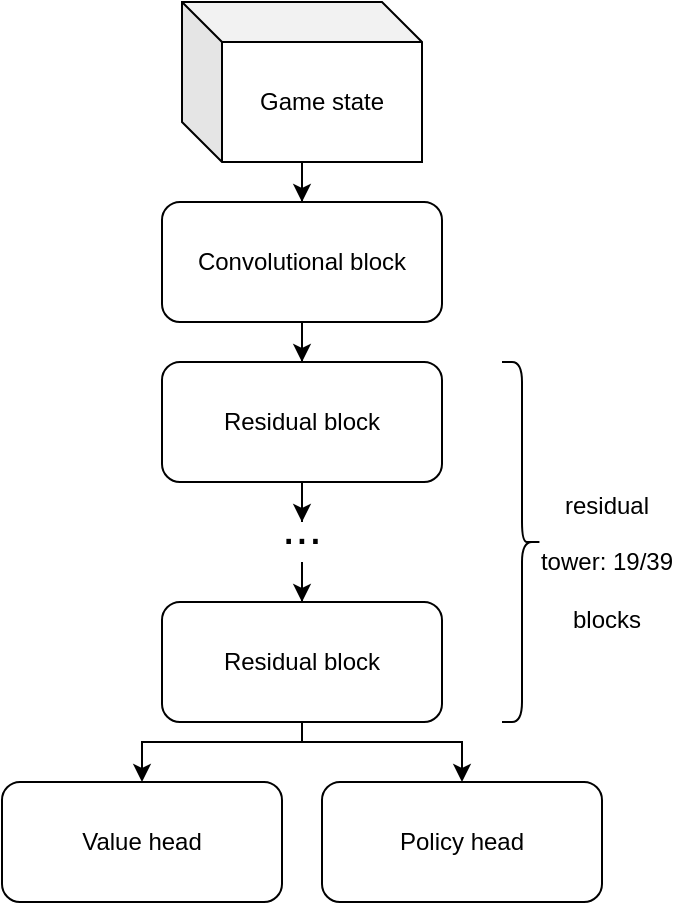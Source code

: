 <mxfile version="13.7.3" type="device" pages="4"><diagram id="RsJqok6jJUy2dufeAXw4" name="network"><mxGraphModel dx="1421" dy="837" grid="1" gridSize="10" guides="1" tooltips="1" connect="1" arrows="1" fold="1" page="1" pageScale="1" pageWidth="850" pageHeight="1100" math="0" shadow="0"><root><mxCell id="JxgKX8vCB8N-vjBcV6Go-0"/><mxCell id="JxgKX8vCB8N-vjBcV6Go-1" parent="JxgKX8vCB8N-vjBcV6Go-0"/><mxCell id="MI-Ia_j5H7X2fQmR-a57-1" style="edgeStyle=orthogonalEdgeStyle;rounded=0;orthogonalLoop=1;jettySize=auto;html=1;entryX=0.5;entryY=0;entryDx=0;entryDy=0;" parent="JxgKX8vCB8N-vjBcV6Go-1" source="MI-Ia_j5H7X2fQmR-a57-2" target="MI-Ia_j5H7X2fQmR-a57-7" edge="1"><mxGeometry relative="1" as="geometry"/></mxCell><mxCell id="MI-Ia_j5H7X2fQmR-a57-2" value="Convolutional block" style="rounded=1;whiteSpace=wrap;html=1;" parent="JxgKX8vCB8N-vjBcV6Go-1" vertex="1"><mxGeometry x="180" y="180" width="140" height="60" as="geometry"/></mxCell><mxCell id="MI-Ia_j5H7X2fQmR-a57-3" style="edgeStyle=orthogonalEdgeStyle;rounded=0;orthogonalLoop=1;jettySize=auto;html=1;entryX=0.5;entryY=0;entryDx=0;entryDy=0;" parent="JxgKX8vCB8N-vjBcV6Go-1" source="MI-Ia_j5H7X2fQmR-a57-5" target="MI-Ia_j5H7X2fQmR-a57-2" edge="1"><mxGeometry relative="1" as="geometry"/></mxCell><mxCell id="MI-Ia_j5H7X2fQmR-a57-5" value="Game state" style="shape=cube;whiteSpace=wrap;html=1;boundedLbl=1;backgroundOutline=1;darkOpacity=0.05;darkOpacity2=0.1;" parent="JxgKX8vCB8N-vjBcV6Go-1" vertex="1"><mxGeometry x="190" y="80" width="120" height="80" as="geometry"/></mxCell><mxCell id="MI-Ia_j5H7X2fQmR-a57-6" style="edgeStyle=orthogonalEdgeStyle;rounded=0;orthogonalLoop=1;jettySize=auto;html=1;entryX=0.5;entryY=0;entryDx=0;entryDy=0;" parent="JxgKX8vCB8N-vjBcV6Go-1" source="MI-Ia_j5H7X2fQmR-a57-7" target="MI-Ia_j5H7X2fQmR-a57-21" edge="1"><mxGeometry relative="1" as="geometry"><mxPoint x="250" y="390" as="targetPoint"/></mxGeometry></mxCell><mxCell id="MI-Ia_j5H7X2fQmR-a57-7" value="Residual block" style="rounded=1;whiteSpace=wrap;html=1;" parent="JxgKX8vCB8N-vjBcV6Go-1" vertex="1"><mxGeometry x="180" y="260" width="140" height="60" as="geometry"/></mxCell><mxCell id="MI-Ia_j5H7X2fQmR-a57-20" style="edgeStyle=orthogonalEdgeStyle;rounded=0;orthogonalLoop=1;jettySize=auto;html=1;entryX=0.5;entryY=0;entryDx=0;entryDy=0;" parent="JxgKX8vCB8N-vjBcV6Go-1" source="MI-Ia_j5H7X2fQmR-a57-9" target="MI-Ia_j5H7X2fQmR-a57-13" edge="1"><mxGeometry relative="1" as="geometry"><Array as="points"><mxPoint x="250" y="450"/><mxPoint x="330" y="450"/></Array></mxGeometry></mxCell><mxCell id="DOGvoo3Yn9t2dqJNp3b0-0" style="edgeStyle=orthogonalEdgeStyle;rounded=0;orthogonalLoop=1;jettySize=auto;html=1;entryX=0.5;entryY=0;entryDx=0;entryDy=0;" edge="1" parent="JxgKX8vCB8N-vjBcV6Go-1" source="MI-Ia_j5H7X2fQmR-a57-9" target="MI-Ia_j5H7X2fQmR-a57-11"><mxGeometry relative="1" as="geometry"><Array as="points"><mxPoint x="250" y="450"/><mxPoint x="170" y="450"/></Array></mxGeometry></mxCell><mxCell id="MI-Ia_j5H7X2fQmR-a57-9" value="Residual block" style="rounded=1;whiteSpace=wrap;html=1;" parent="JxgKX8vCB8N-vjBcV6Go-1" vertex="1"><mxGeometry x="180" y="380" width="140" height="60" as="geometry"/></mxCell><mxCell id="MI-Ia_j5H7X2fQmR-a57-11" value="Value head" style="rounded=1;whiteSpace=wrap;html=1;" parent="JxgKX8vCB8N-vjBcV6Go-1" vertex="1"><mxGeometry x="100" y="470" width="140" height="60" as="geometry"/></mxCell><mxCell id="MI-Ia_j5H7X2fQmR-a57-13" value="Policy head" style="rounded=1;whiteSpace=wrap;html=1;" parent="JxgKX8vCB8N-vjBcV6Go-1" vertex="1"><mxGeometry x="260" y="470" width="140" height="60" as="geometry"/></mxCell><mxCell id="MI-Ia_j5H7X2fQmR-a57-23" style="edgeStyle=orthogonalEdgeStyle;rounded=0;orthogonalLoop=1;jettySize=auto;html=1;entryX=0.5;entryY=0;entryDx=0;entryDy=0;" parent="JxgKX8vCB8N-vjBcV6Go-1" source="MI-Ia_j5H7X2fQmR-a57-21" target="MI-Ia_j5H7X2fQmR-a57-9" edge="1"><mxGeometry relative="1" as="geometry"/></mxCell><mxCell id="MI-Ia_j5H7X2fQmR-a57-21" value="..." style="text;html=1;strokeColor=none;fillColor=none;align=center;verticalAlign=bottom;whiteSpace=wrap;rounded=0;fontSize=24;" parent="JxgKX8vCB8N-vjBcV6Go-1" vertex="1"><mxGeometry x="230" y="340" width="40" height="20" as="geometry"/></mxCell><mxCell id="MI-Ia_j5H7X2fQmR-a57-24" value="" style="shape=curlyBracket;whiteSpace=wrap;html=1;rounded=1;fontSize=24;direction=west;" parent="JxgKX8vCB8N-vjBcV6Go-1" vertex="1"><mxGeometry x="350" y="260" width="20" height="180" as="geometry"/></mxCell><mxCell id="MI-Ia_j5H7X2fQmR-a57-25" value="&lt;font style=&quot;font-size: 12px&quot;&gt;residual tower: 19/39&lt;br&gt;blocks&lt;/font&gt;" style="text;html=1;strokeColor=none;fillColor=none;align=center;verticalAlign=bottom;whiteSpace=wrap;rounded=0;fontSize=24;spacing=0;" parent="JxgKX8vCB8N-vjBcV6Go-1" vertex="1"><mxGeometry x="370" y="370" width="65" height="30" as="geometry"/></mxCell></root></mxGraphModel></diagram><diagram id="9pwHbQU-sc47L5RpQi05" name="residual-block"><mxGraphModel dx="1717" dy="1012" grid="1" gridSize="10" guides="1" tooltips="1" connect="1" arrows="1" fold="1" page="1" pageScale="1" pageWidth="850" pageHeight="1100" math="0" shadow="0"><root><mxCell id="0"/><mxCell id="1" parent="0"/><mxCell id="vdTDVoKo3amZXjpeeaOo-16" style="edgeStyle=orthogonalEdgeStyle;rounded=0;orthogonalLoop=1;jettySize=auto;html=1;entryX=1;entryY=0.5;entryDx=0;entryDy=0;" parent="1" source="vdTDVoKo3amZXjpeeaOo-2" target="vdTDVoKo3amZXjpeeaOo-14" edge="1"><mxGeometry relative="1" as="geometry"><Array as="points"><mxPoint x="350" y="150"/><mxPoint x="350" y="560"/></Array></mxGeometry></mxCell><mxCell id="bFnNVhesx5X6vFU3ZQjI-2" style="edgeStyle=orthogonalEdgeStyle;rounded=0;orthogonalLoop=1;jettySize=auto;html=1;entryX=0.5;entryY=0;entryDx=0;entryDy=0;" edge="1" parent="1" source="vdTDVoKo3amZXjpeeaOo-2" target="vdTDVoKo3amZXjpeeaOo-4"><mxGeometry relative="1" as="geometry"/></mxCell><mxCell id="vdTDVoKo3amZXjpeeaOo-2" value="Input" style="shape=cube;whiteSpace=wrap;html=1;boundedLbl=1;backgroundOutline=1;darkOpacity=0.05;darkOpacity2=0.1;" parent="1" vertex="1"><mxGeometry x="190" y="110" width="120" height="80" as="geometry"/></mxCell><mxCell id="vdTDVoKo3amZXjpeeaOo-7" style="edgeStyle=orthogonalEdgeStyle;rounded=0;orthogonalLoop=1;jettySize=auto;html=1;entryX=0.5;entryY=0;entryDx=0;entryDy=0;" parent="1" source="vdTDVoKo3amZXjpeeaOo-4" target="vdTDVoKo3amZXjpeeaOo-6" edge="1"><mxGeometry relative="1" as="geometry"/></mxCell><mxCell id="vdTDVoKo3amZXjpeeaOo-4" value="256 convolutional filters (3x3x1)" style="rounded=1;whiteSpace=wrap;html=1;" parent="1" vertex="1"><mxGeometry x="180" y="210" width="140" height="60" as="geometry"/></mxCell><mxCell id="vdTDVoKo3amZXjpeeaOo-11" style="edgeStyle=orthogonalEdgeStyle;rounded=0;orthogonalLoop=1;jettySize=auto;html=1;entryX=0.5;entryY=0;entryDx=0;entryDy=0;" parent="1" source="vdTDVoKo3amZXjpeeaOo-6" target="vdTDVoKo3amZXjpeeaOo-10" edge="1"><mxGeometry relative="1" as="geometry"/></mxCell><mxCell id="vdTDVoKo3amZXjpeeaOo-6" value="Batch normalization" style="rounded=1;whiteSpace=wrap;html=1;" parent="1" vertex="1"><mxGeometry x="180" y="290" width="140" height="60" as="geometry"/></mxCell><mxCell id="vdTDVoKo3amZXjpeeaOo-13" style="edgeStyle=orthogonalEdgeStyle;rounded=0;orthogonalLoop=1;jettySize=auto;html=1;entryX=0.5;entryY=0;entryDx=0;entryDy=0;" parent="1" source="vdTDVoKo3amZXjpeeaOo-10" target="vdTDVoKo3amZXjpeeaOo-12" edge="1"><mxGeometry relative="1" as="geometry"/></mxCell><mxCell id="vdTDVoKo3amZXjpeeaOo-10" value="256 convolutional filters (3x3x1)" style="rounded=1;whiteSpace=wrap;html=1;" parent="1" vertex="1"><mxGeometry x="180" y="370" width="140" height="60" as="geometry"/></mxCell><mxCell id="vdTDVoKo3amZXjpeeaOo-15" style="edgeStyle=orthogonalEdgeStyle;rounded=0;orthogonalLoop=1;jettySize=auto;html=1;entryX=0.5;entryY=0;entryDx=0;entryDy=0;" parent="1" source="vdTDVoKo3amZXjpeeaOo-12" target="vdTDVoKo3amZXjpeeaOo-14" edge="1"><mxGeometry relative="1" as="geometry"/></mxCell><mxCell id="vdTDVoKo3amZXjpeeaOo-12" value="Batch normalization" style="rounded=1;whiteSpace=wrap;html=1;" parent="1" vertex="1"><mxGeometry x="180" y="450" width="140" height="60" as="geometry"/></mxCell><mxCell id="vdTDVoKo3amZXjpeeaOo-18" style="edgeStyle=orthogonalEdgeStyle;rounded=0;orthogonalLoop=1;jettySize=auto;html=1;entryX=0.5;entryY=0;entryDx=0;entryDy=0;" parent="1" source="vdTDVoKo3amZXjpeeaOo-14" target="vdTDVoKo3amZXjpeeaOo-17" edge="1"><mxGeometry relative="1" as="geometry"/></mxCell><mxCell id="vdTDVoKo3amZXjpeeaOo-14" value="Skip connection" style="rounded=1;whiteSpace=wrap;html=1;" parent="1" vertex="1"><mxGeometry x="180" y="530" width="140" height="60" as="geometry"/></mxCell><mxCell id="vdTDVoKo3amZXjpeeaOo-17" value="Rectifier non-linearity" style="rounded=1;whiteSpace=wrap;html=1;" parent="1" vertex="1"><mxGeometry x="180" y="610" width="140" height="60" as="geometry"/></mxCell></root></mxGraphModel></diagram><diagram id="IomBFbxt4OMSUrKD2GlC" name="policy-head"><mxGraphModel dx="1421" dy="837" grid="1" gridSize="10" guides="1" tooltips="1" connect="1" arrows="1" fold="1" page="1" pageScale="1" pageWidth="850" pageHeight="1100" math="0" shadow="0"><root><mxCell id="6DM8MrbksEd4-q-nw9Iw-0"/><mxCell id="6DM8MrbksEd4-q-nw9Iw-1" parent="6DM8MrbksEd4-q-nw9Iw-0"/><mxCell id="MHEUnfuYh6puUPM1Q5zu-0" style="edgeStyle=orthogonalEdgeStyle;rounded=0;orthogonalLoop=1;jettySize=auto;html=1;entryX=0.5;entryY=0;entryDx=0;entryDy=0;" parent="6DM8MrbksEd4-q-nw9Iw-1" source="MHEUnfuYh6puUPM1Q5zu-1" target="MHEUnfuYh6puUPM1Q5zu-6" edge="1"><mxGeometry relative="1" as="geometry"/></mxCell><mxCell id="MHEUnfuYh6puUPM1Q5zu-1" value="2 convolutional filters (1x1)" style="rounded=1;whiteSpace=wrap;html=1;" parent="6DM8MrbksEd4-q-nw9Iw-1" vertex="1"><mxGeometry x="180" y="210" width="140" height="60" as="geometry"/></mxCell><mxCell id="MHEUnfuYh6puUPM1Q5zu-2" style="edgeStyle=orthogonalEdgeStyle;rounded=0;orthogonalLoop=1;jettySize=auto;html=1;entryX=0.5;entryY=0;entryDx=0;entryDy=0;" parent="6DM8MrbksEd4-q-nw9Iw-1" source="MHEUnfuYh6puUPM1Q5zu-4" target="MHEUnfuYh6puUPM1Q5zu-1" edge="1"><mxGeometry relative="1" as="geometry"/></mxCell><mxCell id="MHEUnfuYh6puUPM1Q5zu-4" value="Input" style="shape=cube;whiteSpace=wrap;html=1;boundedLbl=1;backgroundOutline=1;darkOpacity=0.05;darkOpacity2=0.1;" parent="6DM8MrbksEd4-q-nw9Iw-1" vertex="1"><mxGeometry x="190" y="110" width="120" height="80" as="geometry"/></mxCell><mxCell id="MHEUnfuYh6puUPM1Q5zu-5" style="edgeStyle=orthogonalEdgeStyle;rounded=0;orthogonalLoop=1;jettySize=auto;html=1;entryX=0.5;entryY=0;entryDx=0;entryDy=0;" parent="6DM8MrbksEd4-q-nw9Iw-1" source="MHEUnfuYh6puUPM1Q5zu-6" target="MHEUnfuYh6puUPM1Q5zu-8" edge="1"><mxGeometry relative="1" as="geometry"/></mxCell><mxCell id="MHEUnfuYh6puUPM1Q5zu-6" value="Batch normalization" style="rounded=1;whiteSpace=wrap;html=1;" parent="6DM8MrbksEd4-q-nw9Iw-1" vertex="1"><mxGeometry x="180" y="290" width="140" height="60" as="geometry"/></mxCell><mxCell id="MHEUnfuYh6puUPM1Q5zu-7" style="edgeStyle=orthogonalEdgeStyle;rounded=0;orthogonalLoop=1;jettySize=auto;html=1;entryX=0.5;entryY=0;entryDx=0;entryDy=0;" parent="6DM8MrbksEd4-q-nw9Iw-1" source="MHEUnfuYh6puUPM1Q5zu-8" target="MHEUnfuYh6puUPM1Q5zu-10" edge="1"><mxGeometry relative="1" as="geometry"/></mxCell><mxCell id="MHEUnfuYh6puUPM1Q5zu-8" value="Rectifier non-linearity" style="rounded=1;whiteSpace=wrap;html=1;" parent="6DM8MrbksEd4-q-nw9Iw-1" vertex="1"><mxGeometry x="180" y="370" width="140" height="60" as="geometry"/></mxCell><mxCell id="MHEUnfuYh6puUPM1Q5zu-9" style="edgeStyle=orthogonalEdgeStyle;rounded=0;orthogonalLoop=1;jettySize=auto;html=1;entryX=0.5;entryY=0;entryDx=0;entryDy=0;" parent="6DM8MrbksEd4-q-nw9Iw-1" source="MHEUnfuYh6puUPM1Q5zu-10" target="MHEUnfuYh6puUPM1Q5zu-12" edge="1"><mxGeometry relative="1" as="geometry"/></mxCell><mxCell id="MHEUnfuYh6puUPM1Q5zu-10" value="Fully connected layer" style="rounded=1;whiteSpace=wrap;html=1;" parent="6DM8MrbksEd4-q-nw9Iw-1" vertex="1"><mxGeometry x="180" y="450" width="140" height="60" as="geometry"/></mxCell><mxCell id="MHEUnfuYh6puUPM1Q5zu-12" value="Move probabilities &lt;i&gt;p&lt;/i&gt;" style="rounded=1;whiteSpace=wrap;html=1;" parent="6DM8MrbksEd4-q-nw9Iw-1" vertex="1"><mxGeometry x="180" y="530" width="140" height="60" as="geometry"/></mxCell></root></mxGraphModel></diagram><diagram id="7JCjPxRDiTe0KzmbEH3a" name="value-head"><mxGraphModel dx="2060" dy="1214" grid="1" gridSize="10" guides="1" tooltips="1" connect="1" arrows="1" fold="1" page="1" pageScale="1" pageWidth="850" pageHeight="1100" math="0" shadow="0"><root><mxCell id="Oj6mYAlTULnSsJXmkrUe-0"/><mxCell id="Oj6mYAlTULnSsJXmkrUe-1" parent="Oj6mYAlTULnSsJXmkrUe-0"/><mxCell id="qMW0zUf3Vm972qDSCWuU-6" style="edgeStyle=orthogonalEdgeStyle;rounded=0;orthogonalLoop=1;jettySize=auto;html=1;entryX=0.5;entryY=0;entryDx=0;entryDy=0;" parent="Oj6mYAlTULnSsJXmkrUe-1" edge="1"><mxGeometry relative="1" as="geometry"><mxPoint x="250" y="510" as="sourcePoint"/><mxPoint x="250" y="550" as="targetPoint"/></mxGeometry></mxCell><mxCell id="_NwdBtPfDwFWpdOwq7ds-1" style="edgeStyle=orthogonalEdgeStyle;rounded=0;orthogonalLoop=1;jettySize=auto;html=1;entryX=0.5;entryY=0;entryDx=0;entryDy=0;" parent="Oj6mYAlTULnSsJXmkrUe-1" source="qMW0zUf3Vm972qDSCWuU-10" target="7UAKBnuHW3PsNw5phyal-14" edge="1"><mxGeometry relative="1" as="geometry"/></mxCell><mxCell id="qMW0zUf3Vm972qDSCWuU-10" value="Move probabilities" style="rounded=1;whiteSpace=wrap;html=1;" parent="Oj6mYAlTULnSsJXmkrUe-1" vertex="1"><mxGeometry x="180" y="570" width="140" height="50" as="geometry"/></mxCell><mxCell id="7UAKBnuHW3PsNw5phyal-0" style="edgeStyle=orthogonalEdgeStyle;rounded=0;orthogonalLoop=1;jettySize=auto;html=1;entryX=0.5;entryY=0;entryDx=0;entryDy=0;" parent="Oj6mYAlTULnSsJXmkrUe-1" source="7UAKBnuHW3PsNw5phyal-1" target="7UAKBnuHW3PsNw5phyal-6" edge="1"><mxGeometry relative="1" as="geometry"/></mxCell><mxCell id="7UAKBnuHW3PsNw5phyal-1" value="1 convolutional filter (1x1)" style="rounded=1;whiteSpace=wrap;html=1;" parent="Oj6mYAlTULnSsJXmkrUe-1" vertex="1"><mxGeometry x="180" y="220" width="140" height="50" as="geometry"/></mxCell><mxCell id="7UAKBnuHW3PsNw5phyal-2" style="edgeStyle=orthogonalEdgeStyle;rounded=0;orthogonalLoop=1;jettySize=auto;html=1;entryX=0.5;entryY=0;entryDx=0;entryDy=0;" parent="Oj6mYAlTULnSsJXmkrUe-1" source="7UAKBnuHW3PsNw5phyal-4" target="7UAKBnuHW3PsNw5phyal-1" edge="1"><mxGeometry relative="1" as="geometry"/></mxCell><mxCell id="7UAKBnuHW3PsNw5phyal-4" value="Input" style="shape=cube;whiteSpace=wrap;html=1;boundedLbl=1;backgroundOutline=1;darkOpacity=0.05;darkOpacity2=0.1;" parent="Oj6mYAlTULnSsJXmkrUe-1" vertex="1"><mxGeometry x="190" y="120" width="120" height="80" as="geometry"/></mxCell><mxCell id="7UAKBnuHW3PsNw5phyal-5" style="edgeStyle=orthogonalEdgeStyle;rounded=0;orthogonalLoop=1;jettySize=auto;html=1;entryX=0.5;entryY=0;entryDx=0;entryDy=0;" parent="Oj6mYAlTULnSsJXmkrUe-1" source="7UAKBnuHW3PsNw5phyal-6" target="7UAKBnuHW3PsNw5phyal-8" edge="1"><mxGeometry relative="1" as="geometry"/></mxCell><mxCell id="7UAKBnuHW3PsNw5phyal-6" value="Batch normalization" style="rounded=1;whiteSpace=wrap;html=1;" parent="Oj6mYAlTULnSsJXmkrUe-1" vertex="1"><mxGeometry x="180" y="290" width="140" height="50" as="geometry"/></mxCell><mxCell id="_NwdBtPfDwFWpdOwq7ds-0" style="edgeStyle=orthogonalEdgeStyle;rounded=0;orthogonalLoop=1;jettySize=auto;html=1;entryX=0.5;entryY=0;entryDx=0;entryDy=0;" parent="Oj6mYAlTULnSsJXmkrUe-1" source="7UAKBnuHW3PsNw5phyal-8" target="7UAKBnuHW3PsNw5phyal-10" edge="1"><mxGeometry relative="1" as="geometry"/></mxCell><mxCell id="7UAKBnuHW3PsNw5phyal-8" value="Rectifier non-linearity" style="rounded=1;whiteSpace=wrap;html=1;" parent="Oj6mYAlTULnSsJXmkrUe-1" vertex="1"><mxGeometry x="180" y="360" width="140" height="50" as="geometry"/></mxCell><mxCell id="7UAKBnuHW3PsNw5phyal-9" style="edgeStyle=orthogonalEdgeStyle;rounded=0;orthogonalLoop=1;jettySize=auto;html=1;entryX=0.5;entryY=0;entryDx=0;entryDy=0;" parent="Oj6mYAlTULnSsJXmkrUe-1" source="7UAKBnuHW3PsNw5phyal-10" target="7UAKBnuHW3PsNw5phyal-12" edge="1"><mxGeometry relative="1" as="geometry"/></mxCell><mxCell id="7UAKBnuHW3PsNw5phyal-10" value="Fully connected layer" style="rounded=1;whiteSpace=wrap;html=1;" parent="Oj6mYAlTULnSsJXmkrUe-1" vertex="1"><mxGeometry x="180" y="430" width="140" height="50" as="geometry"/></mxCell><mxCell id="_fiNtDR8ZMKzqN9G86qK-0" style="edgeStyle=orthogonalEdgeStyle;rounded=0;orthogonalLoop=1;jettySize=auto;html=1;entryX=0.5;entryY=0;entryDx=0;entryDy=0;" edge="1" parent="Oj6mYAlTULnSsJXmkrUe-1" source="7UAKBnuHW3PsNw5phyal-12" target="qMW0zUf3Vm972qDSCWuU-10"><mxGeometry relative="1" as="geometry"/></mxCell><mxCell id="7UAKBnuHW3PsNw5phyal-12" value="Rectifier non-linearity" style="rounded=1;whiteSpace=wrap;html=1;" parent="Oj6mYAlTULnSsJXmkrUe-1" vertex="1"><mxGeometry x="180" y="500" width="140" height="50" as="geometry"/></mxCell><mxCell id="7UAKBnuHW3PsNw5phyal-13" style="edgeStyle=orthogonalEdgeStyle;rounded=0;orthogonalLoop=1;jettySize=auto;html=1;entryX=0.5;entryY=0;entryDx=0;entryDy=0;" parent="Oj6mYAlTULnSsJXmkrUe-1" source="7UAKBnuHW3PsNw5phyal-14" target="7UAKBnuHW3PsNw5phyal-15" edge="1"><mxGeometry relative="1" as="geometry"/></mxCell><mxCell id="7UAKBnuHW3PsNw5phyal-14" value="Fully connected layer" style="rounded=1;whiteSpace=wrap;html=1;" parent="Oj6mYAlTULnSsJXmkrUe-1" vertex="1"><mxGeometry x="180" y="640" width="140" height="50" as="geometry"/></mxCell><mxCell id="_fiNtDR8ZMKzqN9G86qK-2" style="edgeStyle=orthogonalEdgeStyle;rounded=0;orthogonalLoop=1;jettySize=auto;html=1;entryX=0.5;entryY=0;entryDx=0;entryDy=0;" edge="1" parent="Oj6mYAlTULnSsJXmkrUe-1" source="7UAKBnuHW3PsNw5phyal-15" target="_fiNtDR8ZMKzqN9G86qK-1"><mxGeometry relative="1" as="geometry"/></mxCell><mxCell id="7UAKBnuHW3PsNw5phyal-15" value="Tanh non-linearity" style="rounded=1;whiteSpace=wrap;html=1;" parent="Oj6mYAlTULnSsJXmkrUe-1" vertex="1"><mxGeometry x="180" y="710" width="140" height="50" as="geometry"/></mxCell><mxCell id="_fiNtDR8ZMKzqN9G86qK-1" value="Value &lt;i&gt;v&lt;/i&gt;" style="rounded=1;whiteSpace=wrap;html=1;" vertex="1" parent="Oj6mYAlTULnSsJXmkrUe-1"><mxGeometry x="180" y="780" width="140" height="50" as="geometry"/></mxCell></root></mxGraphModel></diagram></mxfile>
